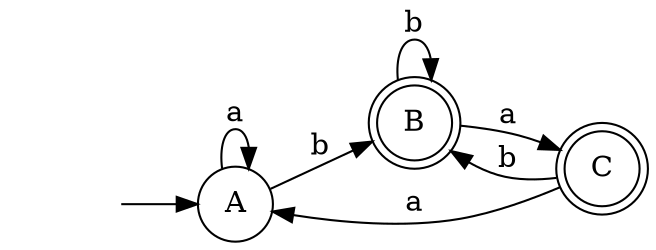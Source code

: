 digraph Lenguaje2 {

	Inicial[shape = plaintext, label = ""];
	rankdir = LR;
	A [shape = circle];
	B [shape = doublecircle];
	C [shape = doublecircle];

	Inicial -> A;
	A -> A [label = "a"];
	A -> B [label = "b"];
	B -> C [label = "a"];
	B -> B [label = "b"];
	C -> A [label = "a"];
	C -> B [label = "b"];

}


